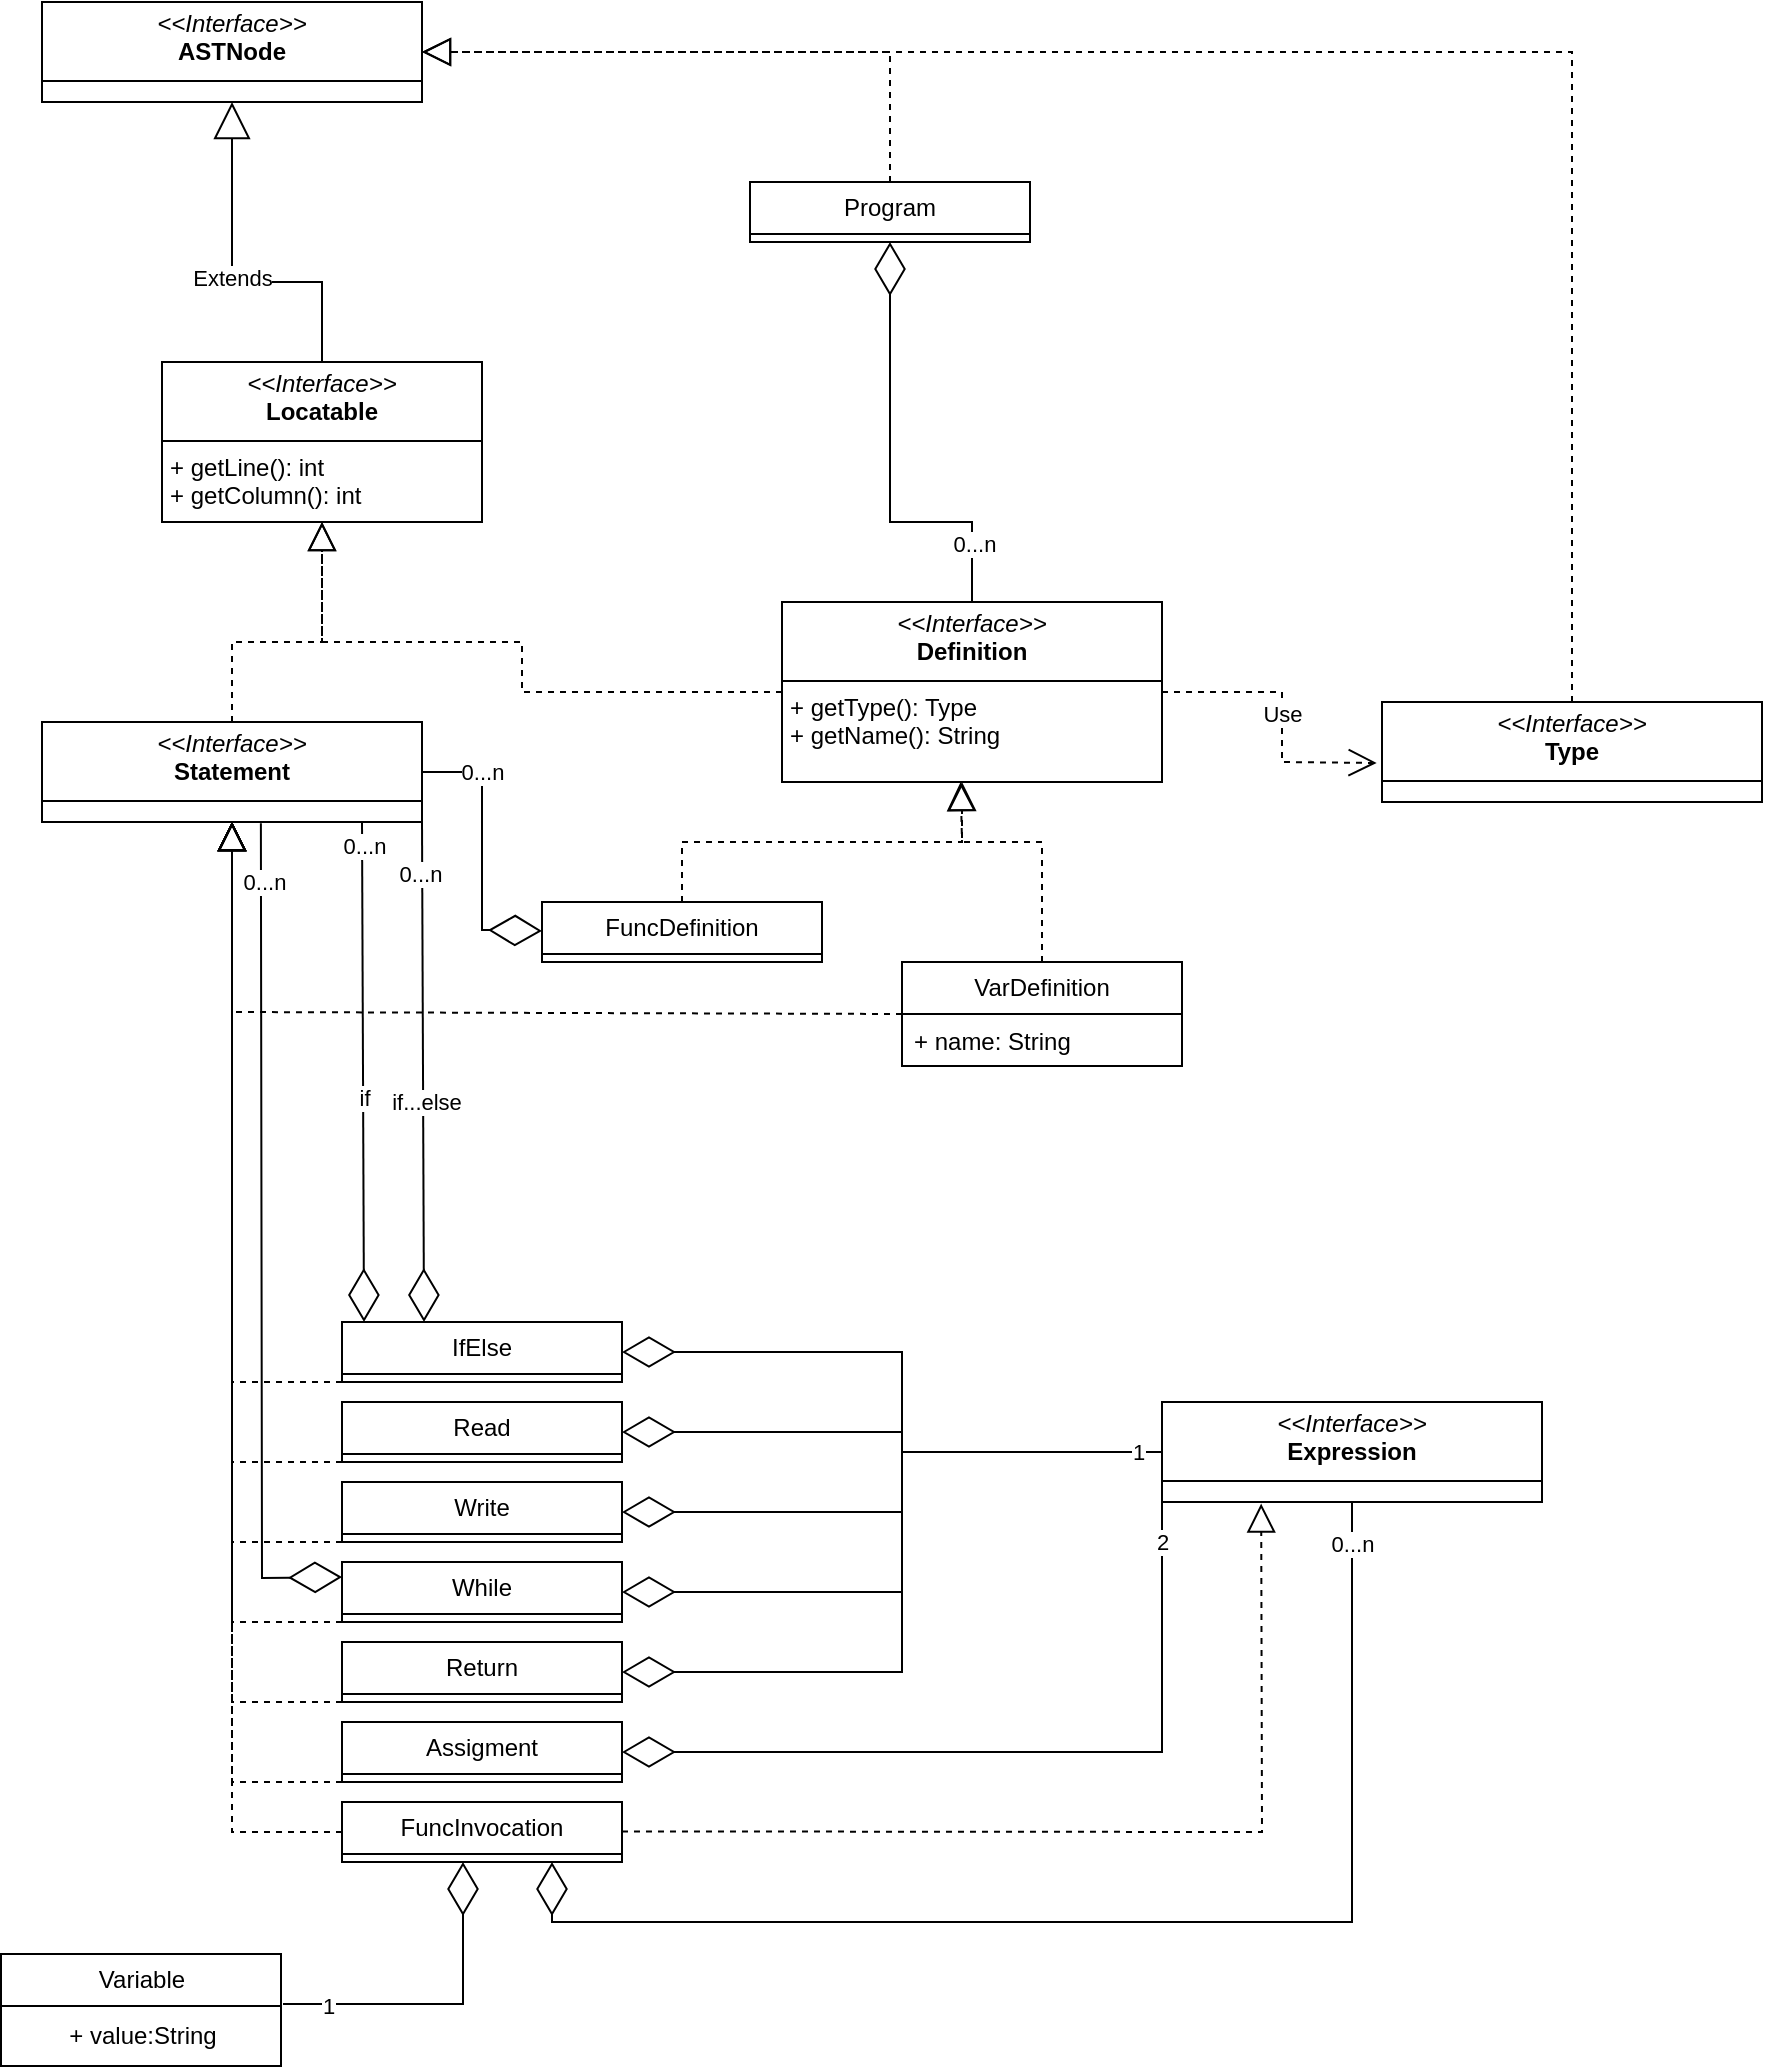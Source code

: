 <mxfile version="26.0.10">
  <diagram id="C5RBs43oDa-KdzZeNtuy" name="Page-1">
    <mxGraphModel dx="1147" dy="624" grid="1" gridSize="10" guides="1" tooltips="1" connect="1" arrows="1" fold="1" page="1" pageScale="1" pageWidth="827" pageHeight="1169" math="0" shadow="0">
      <root>
        <mxCell id="WIyWlLk6GJQsqaUBKTNV-0" />
        <mxCell id="WIyWlLk6GJQsqaUBKTNV-1" parent="WIyWlLk6GJQsqaUBKTNV-0" />
        <mxCell id="CXp8G5FO8gf-xtdIojPj-0" value="&lt;p style=&quot;margin:0px;margin-top:4px;text-align:center;&quot;&gt;&lt;i&gt;&amp;lt;&amp;lt;Interface&amp;gt;&amp;gt;&lt;/i&gt;&lt;br&gt;&lt;b&gt;ASTNode&lt;/b&gt;&lt;/p&gt;&lt;hr size=&quot;1&quot; style=&quot;border-style:solid;&quot;&gt;&lt;p style=&quot;margin:0px;margin-left:4px;&quot;&gt;&lt;br&gt;&lt;/p&gt;" style="verticalAlign=top;align=left;overflow=fill;html=1;whiteSpace=wrap;" parent="WIyWlLk6GJQsqaUBKTNV-1" vertex="1">
          <mxGeometry x="60" y="20" width="190" height="50" as="geometry" />
        </mxCell>
        <mxCell id="CXp8G5FO8gf-xtdIojPj-1" value="&lt;p style=&quot;margin:0px;margin-top:4px;text-align:center;&quot;&gt;&lt;i&gt;&amp;lt;&amp;lt;Interface&amp;gt;&amp;gt;&lt;/i&gt;&lt;br&gt;&lt;b&gt;Locatable&lt;/b&gt;&lt;/p&gt;&lt;hr size=&quot;1&quot; style=&quot;border-style:solid;&quot;&gt;&lt;p style=&quot;margin:0px;margin-left:4px;&quot;&gt;+ getLine(): int&lt;/p&gt;&lt;p style=&quot;margin:0px;margin-left:4px;&quot;&gt;+ getColumn(): int&lt;/p&gt;" style="verticalAlign=top;align=left;overflow=fill;html=1;whiteSpace=wrap;" parent="WIyWlLk6GJQsqaUBKTNV-1" vertex="1">
          <mxGeometry x="120" y="200" width="160" height="80" as="geometry" />
        </mxCell>
        <mxCell id="CXp8G5FO8gf-xtdIojPj-2" value="&lt;p style=&quot;margin:0px;margin-top:4px;text-align:center;&quot;&gt;&lt;i&gt;&amp;lt;&amp;lt;Interface&amp;gt;&amp;gt;&lt;/i&gt;&lt;br&gt;&lt;b&gt;Definition&lt;/b&gt;&lt;/p&gt;&lt;hr size=&quot;1&quot; style=&quot;border-style:solid;&quot;&gt;&lt;p style=&quot;margin:0px;margin-left:4px;&quot;&gt;+ getType(): Type&lt;/p&gt;&lt;p style=&quot;margin:0px;margin-left:4px;&quot;&gt;+ getName(): String&lt;/p&gt;" style="verticalAlign=top;align=left;overflow=fill;html=1;whiteSpace=wrap;" parent="WIyWlLk6GJQsqaUBKTNV-1" vertex="1">
          <mxGeometry x="430" y="320" width="190" height="90" as="geometry" />
        </mxCell>
        <mxCell id="CXp8G5FO8gf-xtdIojPj-3" value="&lt;p style=&quot;margin:0px;margin-top:4px;text-align:center;&quot;&gt;&lt;i&gt;&amp;lt;&amp;lt;Interface&amp;gt;&amp;gt;&lt;/i&gt;&lt;br&gt;&lt;b&gt;Type&lt;/b&gt;&lt;/p&gt;&lt;hr size=&quot;1&quot; style=&quot;border-style:solid;&quot;&gt;&lt;p style=&quot;margin:0px;margin-left:4px;&quot;&gt;&lt;br&gt;&lt;/p&gt;" style="verticalAlign=top;align=left;overflow=fill;html=1;whiteSpace=wrap;" parent="WIyWlLk6GJQsqaUBKTNV-1" vertex="1">
          <mxGeometry x="730" y="370" width="190" height="50" as="geometry" />
        </mxCell>
        <mxCell id="CXp8G5FO8gf-xtdIojPj-4" value="Program" style="swimlane;fontStyle=0;childLayout=stackLayout;horizontal=1;startSize=26;fillColor=none;horizontalStack=0;resizeParent=1;resizeParentMax=0;resizeLast=0;collapsible=1;marginBottom=0;whiteSpace=wrap;html=1;" parent="WIyWlLk6GJQsqaUBKTNV-1" vertex="1">
          <mxGeometry x="414" y="110" width="140" height="30" as="geometry" />
        </mxCell>
        <mxCell id="CXp8G5FO8gf-xtdIojPj-5" value="&lt;p style=&quot;margin:0px;margin-top:4px;text-align:center;&quot;&gt;&lt;i&gt;&amp;lt;&amp;lt;Interface&amp;gt;&amp;gt;&lt;/i&gt;&lt;br&gt;&lt;b&gt;Statement&lt;/b&gt;&lt;/p&gt;&lt;hr size=&quot;1&quot; style=&quot;border-style:solid;&quot;&gt;&lt;p style=&quot;margin:0px;margin-left:4px;&quot;&gt;&lt;br&gt;&lt;/p&gt;" style="verticalAlign=top;align=left;overflow=fill;html=1;whiteSpace=wrap;" parent="WIyWlLk6GJQsqaUBKTNV-1" vertex="1">
          <mxGeometry x="60" y="380" width="190" height="50" as="geometry" />
        </mxCell>
        <mxCell id="CXp8G5FO8gf-xtdIojPj-6" value="" style="endArrow=block;dashed=1;endFill=0;endSize=12;html=1;rounded=0;exitX=0.5;exitY=0;exitDx=0;exitDy=0;entryX=0.5;entryY=1;entryDx=0;entryDy=0;" parent="WIyWlLk6GJQsqaUBKTNV-1" source="CXp8G5FO8gf-xtdIojPj-5" target="CXp8G5FO8gf-xtdIojPj-1" edge="1">
          <mxGeometry width="160" relative="1" as="geometry">
            <mxPoint x="330" y="290" as="sourcePoint" />
            <mxPoint x="200" y="290" as="targetPoint" />
            <Array as="points">
              <mxPoint x="155" y="340" />
              <mxPoint x="200" y="340" />
            </Array>
          </mxGeometry>
        </mxCell>
        <mxCell id="CXp8G5FO8gf-xtdIojPj-7" value="" style="endArrow=block;dashed=1;endFill=0;endSize=12;html=1;rounded=0;exitX=0;exitY=0.5;exitDx=0;exitDy=0;" parent="WIyWlLk6GJQsqaUBKTNV-1" source="CXp8G5FO8gf-xtdIojPj-2" edge="1">
          <mxGeometry width="160" relative="1" as="geometry">
            <mxPoint x="330" y="290" as="sourcePoint" />
            <mxPoint x="200" y="280" as="targetPoint" />
            <Array as="points">
              <mxPoint x="300" y="365" />
              <mxPoint x="300" y="340" />
              <mxPoint x="200" y="340" />
            </Array>
          </mxGeometry>
        </mxCell>
        <mxCell id="CXp8G5FO8gf-xtdIojPj-8" value="Use" style="endArrow=open;endSize=12;dashed=1;html=1;rounded=0;exitX=1;exitY=0.5;exitDx=0;exitDy=0;entryX=-0.014;entryY=0.61;entryDx=0;entryDy=0;entryPerimeter=0;" parent="WIyWlLk6GJQsqaUBKTNV-1" source="CXp8G5FO8gf-xtdIojPj-2" target="CXp8G5FO8gf-xtdIojPj-3" edge="1">
          <mxGeometry width="160" relative="1" as="geometry">
            <mxPoint x="510" y="430" as="sourcePoint" />
            <mxPoint x="730" y="380" as="targetPoint" />
            <Array as="points">
              <mxPoint x="680" y="365" />
              <mxPoint x="680" y="400" />
            </Array>
          </mxGeometry>
        </mxCell>
        <mxCell id="CXp8G5FO8gf-xtdIojPj-9" value="" style="endArrow=diamondThin;endFill=0;endSize=24;html=1;rounded=0;entryX=0.5;entryY=1;entryDx=0;entryDy=0;exitX=0.5;exitY=0;exitDx=0;exitDy=0;" parent="WIyWlLk6GJQsqaUBKTNV-1" source="CXp8G5FO8gf-xtdIojPj-2" target="CXp8G5FO8gf-xtdIojPj-4" edge="1">
          <mxGeometry width="160" relative="1" as="geometry">
            <mxPoint x="330" y="290" as="sourcePoint" />
            <mxPoint x="490" y="290" as="targetPoint" />
            <Array as="points">
              <mxPoint x="525" y="280" />
              <mxPoint x="484" y="280" />
            </Array>
          </mxGeometry>
        </mxCell>
        <mxCell id="CXp8G5FO8gf-xtdIojPj-10" value="0...n" style="edgeLabel;html=1;align=center;verticalAlign=middle;resizable=0;points=[];" parent="CXp8G5FO8gf-xtdIojPj-9" vertex="1" connectable="0">
          <mxGeometry x="-0.734" y="-1" relative="1" as="geometry">
            <mxPoint as="offset" />
          </mxGeometry>
        </mxCell>
        <mxCell id="CXp8G5FO8gf-xtdIojPj-11" value="" style="endArrow=block;dashed=1;endFill=0;endSize=12;html=1;rounded=0;entryX=1;entryY=0.5;entryDx=0;entryDy=0;exitX=0.5;exitY=0;exitDx=0;exitDy=0;" parent="WIyWlLk6GJQsqaUBKTNV-1" source="CXp8G5FO8gf-xtdIojPj-4" target="CXp8G5FO8gf-xtdIojPj-0" edge="1">
          <mxGeometry width="160" relative="1" as="geometry">
            <mxPoint x="330" y="290" as="sourcePoint" />
            <mxPoint x="490" y="290" as="targetPoint" />
            <Array as="points">
              <mxPoint x="484" y="45" />
            </Array>
          </mxGeometry>
        </mxCell>
        <mxCell id="CXp8G5FO8gf-xtdIojPj-12" value="" style="endArrow=block;dashed=1;endFill=0;endSize=12;html=1;rounded=0;exitX=0.5;exitY=0;exitDx=0;exitDy=0;" parent="WIyWlLk6GJQsqaUBKTNV-1" source="CXp8G5FO8gf-xtdIojPj-3" target="CXp8G5FO8gf-xtdIojPj-0" edge="1">
          <mxGeometry width="160" relative="1" as="geometry">
            <mxPoint x="494" y="120" as="sourcePoint" />
            <mxPoint x="310" y="10" as="targetPoint" />
            <Array as="points">
              <mxPoint x="825" y="45" />
            </Array>
          </mxGeometry>
        </mxCell>
        <mxCell id="CXp8G5FO8gf-xtdIojPj-13" value="FuncDefinition" style="swimlane;fontStyle=0;childLayout=stackLayout;horizontal=1;startSize=26;fillColor=none;horizontalStack=0;resizeParent=1;resizeParentMax=0;resizeLast=0;collapsible=1;marginBottom=0;whiteSpace=wrap;html=1;" parent="WIyWlLk6GJQsqaUBKTNV-1" vertex="1">
          <mxGeometry x="310" y="470" width="140" height="30" as="geometry" />
        </mxCell>
        <mxCell id="CXp8G5FO8gf-xtdIojPj-14" value="VarDefinition" style="swimlane;fontStyle=0;childLayout=stackLayout;horizontal=1;startSize=26;fillColor=none;horizontalStack=0;resizeParent=1;resizeParentMax=0;resizeLast=0;collapsible=1;marginBottom=0;whiteSpace=wrap;html=1;" parent="WIyWlLk6GJQsqaUBKTNV-1" vertex="1">
          <mxGeometry x="490" y="500" width="140" height="52" as="geometry" />
        </mxCell>
        <mxCell id="Sv4E_dSJLxDFvrBXRxeP-27" value="&lt;span style=&quot;text-align: center; text-wrap: nowrap;&quot;&gt;+ name: String&lt;/span&gt;" style="text;strokeColor=none;fillColor=none;align=left;verticalAlign=top;spacingLeft=4;spacingRight=4;overflow=hidden;rotatable=0;points=[[0,0.5],[1,0.5]];portConstraint=eastwest;whiteSpace=wrap;html=1;" vertex="1" parent="CXp8G5FO8gf-xtdIojPj-14">
          <mxGeometry y="26" width="140" height="26" as="geometry" />
        </mxCell>
        <mxCell id="CXp8G5FO8gf-xtdIojPj-15" value="" style="endArrow=block;dashed=1;endFill=0;endSize=12;html=1;rounded=0;exitX=0.5;exitY=0;exitDx=0;exitDy=0;entryX=0.47;entryY=1;entryDx=0;entryDy=0;entryPerimeter=0;" parent="WIyWlLk6GJQsqaUBKTNV-1" source="CXp8G5FO8gf-xtdIojPj-13" target="CXp8G5FO8gf-xtdIojPj-2" edge="1">
          <mxGeometry width="160" relative="1" as="geometry">
            <mxPoint x="330" y="290" as="sourcePoint" />
            <mxPoint x="490" y="290" as="targetPoint" />
            <Array as="points">
              <mxPoint x="380" y="440" />
              <mxPoint x="520" y="440" />
            </Array>
          </mxGeometry>
        </mxCell>
        <mxCell id="CXp8G5FO8gf-xtdIojPj-16" value="" style="endArrow=block;dashed=1;endFill=0;endSize=12;html=1;rounded=0;exitX=0.5;exitY=0;exitDx=0;exitDy=0;" parent="WIyWlLk6GJQsqaUBKTNV-1" source="CXp8G5FO8gf-xtdIojPj-14" edge="1">
          <mxGeometry width="160" relative="1" as="geometry">
            <mxPoint x="330" y="290" as="sourcePoint" />
            <mxPoint x="520" y="410" as="targetPoint" />
            <Array as="points">
              <mxPoint x="560" y="440" />
              <mxPoint x="520" y="440" />
            </Array>
          </mxGeometry>
        </mxCell>
        <mxCell id="CXp8G5FO8gf-xtdIojPj-17" value="" style="endArrow=block;dashed=1;endFill=0;endSize=12;html=1;rounded=0;exitX=0;exitY=0.5;exitDx=0;exitDy=0;entryX=0.5;entryY=1;entryDx=0;entryDy=0;" parent="WIyWlLk6GJQsqaUBKTNV-1" source="CXp8G5FO8gf-xtdIojPj-14" target="CXp8G5FO8gf-xtdIojPj-5" edge="1">
          <mxGeometry width="160" relative="1" as="geometry">
            <mxPoint x="170" y="484.6" as="sourcePoint" />
            <mxPoint x="110" y="525" as="targetPoint" />
            <Array as="points">
              <mxPoint x="155" y="525" />
            </Array>
          </mxGeometry>
        </mxCell>
        <mxCell id="CXp8G5FO8gf-xtdIojPj-18" value="" style="endArrow=diamondThin;endFill=0;endSize=24;html=1;rounded=0;exitX=1;exitY=0.5;exitDx=0;exitDy=0;" parent="WIyWlLk6GJQsqaUBKTNV-1" source="CXp8G5FO8gf-xtdIojPj-5" edge="1">
          <mxGeometry width="160" relative="1" as="geometry">
            <mxPoint x="150" y="484.44" as="sourcePoint" />
            <mxPoint x="310" y="484.44" as="targetPoint" />
            <Array as="points">
              <mxPoint x="280" y="405" />
              <mxPoint x="280" y="484" />
            </Array>
          </mxGeometry>
        </mxCell>
        <mxCell id="vYRAZgHzzo28ocDOjH3z-48" value="0...n" style="edgeLabel;html=1;align=center;verticalAlign=middle;resizable=0;points=[];" parent="CXp8G5FO8gf-xtdIojPj-18" vertex="1" connectable="0">
          <mxGeometry x="-0.801" relative="1" as="geometry">
            <mxPoint x="16" as="offset" />
          </mxGeometry>
        </mxCell>
        <mxCell id="CXp8G5FO8gf-xtdIojPj-29" value="Extends" style="endArrow=block;endSize=16;endFill=0;html=1;rounded=0;entryX=0.5;entryY=1;entryDx=0;entryDy=0;exitX=0.5;exitY=0;exitDx=0;exitDy=0;" parent="WIyWlLk6GJQsqaUBKTNV-1" source="CXp8G5FO8gf-xtdIojPj-1" target="CXp8G5FO8gf-xtdIojPj-0" edge="1">
          <mxGeometry width="160" relative="1" as="geometry">
            <mxPoint x="140" y="150" as="sourcePoint" />
            <mxPoint x="300" y="150" as="targetPoint" />
            <Array as="points">
              <mxPoint x="200" y="160" />
              <mxPoint x="155" y="160" />
            </Array>
          </mxGeometry>
        </mxCell>
        <mxCell id="vYRAZgHzzo28ocDOjH3z-0" value="Read" style="swimlane;fontStyle=0;childLayout=stackLayout;horizontal=1;startSize=26;fillColor=none;horizontalStack=0;resizeParent=1;resizeParentMax=0;resizeLast=0;collapsible=1;marginBottom=0;whiteSpace=wrap;html=1;" parent="WIyWlLk6GJQsqaUBKTNV-1" vertex="1">
          <mxGeometry x="210" y="720" width="140" height="30" as="geometry" />
        </mxCell>
        <mxCell id="vYRAZgHzzo28ocDOjH3z-1" value="Write" style="swimlane;fontStyle=0;childLayout=stackLayout;horizontal=1;startSize=26;fillColor=none;horizontalStack=0;resizeParent=1;resizeParentMax=0;resizeLast=0;collapsible=1;marginBottom=0;whiteSpace=wrap;html=1;" parent="WIyWlLk6GJQsqaUBKTNV-1" vertex="1">
          <mxGeometry x="210" y="760" width="140" height="30" as="geometry" />
        </mxCell>
        <mxCell id="vYRAZgHzzo28ocDOjH3z-4" value="IfElse" style="swimlane;fontStyle=0;childLayout=stackLayout;horizontal=1;startSize=26;fillColor=none;horizontalStack=0;resizeParent=1;resizeParentMax=0;resizeLast=0;collapsible=1;marginBottom=0;whiteSpace=wrap;html=1;" parent="WIyWlLk6GJQsqaUBKTNV-1" vertex="1">
          <mxGeometry x="210" y="680" width="140" height="30" as="geometry" />
        </mxCell>
        <mxCell id="vYRAZgHzzo28ocDOjH3z-5" value="While" style="swimlane;fontStyle=0;childLayout=stackLayout;horizontal=1;startSize=26;fillColor=none;horizontalStack=0;resizeParent=1;resizeParentMax=0;resizeLast=0;collapsible=1;marginBottom=0;whiteSpace=wrap;html=1;" parent="WIyWlLk6GJQsqaUBKTNV-1" vertex="1">
          <mxGeometry x="210" y="800" width="140" height="30" as="geometry" />
        </mxCell>
        <mxCell id="vYRAZgHzzo28ocDOjH3z-14" value="Return" style="swimlane;fontStyle=0;childLayout=stackLayout;horizontal=1;startSize=26;fillColor=none;horizontalStack=0;resizeParent=1;resizeParentMax=0;resizeLast=0;collapsible=1;marginBottom=0;whiteSpace=wrap;html=1;" parent="WIyWlLk6GJQsqaUBKTNV-1" vertex="1">
          <mxGeometry x="210" y="840" width="140" height="30" as="geometry" />
        </mxCell>
        <mxCell id="Sv4E_dSJLxDFvrBXRxeP-11" style="edgeStyle=orthogonalEdgeStyle;rounded=0;orthogonalLoop=1;jettySize=auto;html=1;exitX=0.25;exitY=1;exitDx=0;exitDy=0;" edge="1" parent="WIyWlLk6GJQsqaUBKTNV-1" source="vYRAZgHzzo28ocDOjH3z-19">
          <mxGeometry relative="1" as="geometry">
            <mxPoint x="667.556" y="770" as="targetPoint" />
          </mxGeometry>
        </mxCell>
        <mxCell id="vYRAZgHzzo28ocDOjH3z-19" value="&lt;p style=&quot;margin:0px;margin-top:4px;text-align:center;&quot;&gt;&lt;i&gt;&amp;lt;&amp;lt;Interface&amp;gt;&amp;gt;&lt;/i&gt;&lt;br&gt;&lt;b&gt;Expression&lt;/b&gt;&lt;/p&gt;&lt;hr size=&quot;1&quot; style=&quot;border-style:solid;&quot;&gt;&lt;p style=&quot;margin:0px;margin-left:4px;&quot;&gt;&lt;br&gt;&lt;/p&gt;" style="verticalAlign=top;align=left;overflow=fill;html=1;whiteSpace=wrap;" parent="WIyWlLk6GJQsqaUBKTNV-1" vertex="1">
          <mxGeometry x="620" y="720" width="190" height="50" as="geometry" />
        </mxCell>
        <mxCell id="vYRAZgHzzo28ocDOjH3z-20" value="" style="endArrow=diamondThin;endFill=0;endSize=24;html=1;rounded=0;entryX=1;entryY=0.5;entryDx=0;entryDy=0;exitX=0;exitY=0.5;exitDx=0;exitDy=0;" parent="WIyWlLk6GJQsqaUBKTNV-1" source="vYRAZgHzzo28ocDOjH3z-19" target="vYRAZgHzzo28ocDOjH3z-0" edge="1">
          <mxGeometry width="160" relative="1" as="geometry">
            <mxPoint x="320" y="760" as="sourcePoint" />
            <mxPoint x="480" y="760" as="targetPoint" />
            <Array as="points">
              <mxPoint x="490" y="745" />
              <mxPoint x="490" y="735" />
            </Array>
          </mxGeometry>
        </mxCell>
        <mxCell id="vYRAZgHzzo28ocDOjH3z-21" value="" style="endArrow=diamondThin;endFill=0;endSize=24;html=1;rounded=0;entryX=1;entryY=0.5;entryDx=0;entryDy=0;exitX=0;exitY=0.5;exitDx=0;exitDy=0;" parent="WIyWlLk6GJQsqaUBKTNV-1" source="vYRAZgHzzo28ocDOjH3z-19" target="vYRAZgHzzo28ocDOjH3z-1" edge="1">
          <mxGeometry width="160" relative="1" as="geometry">
            <mxPoint x="630" y="755" as="sourcePoint" />
            <mxPoint x="360" y="705" as="targetPoint" />
            <Array as="points">
              <mxPoint x="490" y="745" />
              <mxPoint x="490" y="775" />
            </Array>
          </mxGeometry>
        </mxCell>
        <mxCell id="vYRAZgHzzo28ocDOjH3z-23" value="" style="endArrow=diamondThin;endFill=0;endSize=24;html=1;rounded=0;entryX=1;entryY=0.5;entryDx=0;entryDy=0;exitX=0;exitY=0.5;exitDx=0;exitDy=0;" parent="WIyWlLk6GJQsqaUBKTNV-1" source="vYRAZgHzzo28ocDOjH3z-19" target="vYRAZgHzzo28ocDOjH3z-4" edge="1">
          <mxGeometry width="160" relative="1" as="geometry">
            <mxPoint x="630" y="755" as="sourcePoint" />
            <mxPoint x="360" y="745" as="targetPoint" />
            <Array as="points">
              <mxPoint x="490" y="745" />
              <mxPoint x="490" y="695" />
            </Array>
          </mxGeometry>
        </mxCell>
        <mxCell id="vYRAZgHzzo28ocDOjH3z-25" value="" style="endArrow=diamondThin;endFill=0;endSize=24;html=1;rounded=0;entryX=1;entryY=0.5;entryDx=0;entryDy=0;exitX=0;exitY=0.5;exitDx=0;exitDy=0;" parent="WIyWlLk6GJQsqaUBKTNV-1" source="vYRAZgHzzo28ocDOjH3z-19" target="vYRAZgHzzo28ocDOjH3z-5" edge="1">
          <mxGeometry width="160" relative="1" as="geometry">
            <mxPoint x="630" y="755" as="sourcePoint" />
            <mxPoint x="360" y="745" as="targetPoint" />
            <Array as="points">
              <mxPoint x="490" y="745" />
              <mxPoint x="490" y="815" />
            </Array>
          </mxGeometry>
        </mxCell>
        <mxCell id="vYRAZgHzzo28ocDOjH3z-27" value="" style="endArrow=diamondThin;endFill=0;endSize=24;html=1;rounded=0;entryX=1;entryY=0.5;entryDx=0;entryDy=0;exitX=0;exitY=0.5;exitDx=0;exitDy=0;" parent="WIyWlLk6GJQsqaUBKTNV-1" source="vYRAZgHzzo28ocDOjH3z-19" target="vYRAZgHzzo28ocDOjH3z-14" edge="1">
          <mxGeometry width="160" relative="1" as="geometry">
            <mxPoint x="630" y="755" as="sourcePoint" />
            <mxPoint x="360" y="825" as="targetPoint" />
            <Array as="points">
              <mxPoint x="490" y="745" />
              <mxPoint x="490" y="855" />
            </Array>
          </mxGeometry>
        </mxCell>
        <mxCell id="vYRAZgHzzo28ocDOjH3z-29" value="1" style="edgeLabel;html=1;align=center;verticalAlign=middle;resizable=0;points=[];" parent="vYRAZgHzzo28ocDOjH3z-27" vertex="1" connectable="0">
          <mxGeometry x="-0.937" relative="1" as="geometry">
            <mxPoint as="offset" />
          </mxGeometry>
        </mxCell>
        <mxCell id="vYRAZgHzzo28ocDOjH3z-30" value="Assigment" style="swimlane;fontStyle=0;childLayout=stackLayout;horizontal=1;startSize=26;fillColor=none;horizontalStack=0;resizeParent=1;resizeParentMax=0;resizeLast=0;collapsible=1;marginBottom=0;whiteSpace=wrap;html=1;" parent="WIyWlLk6GJQsqaUBKTNV-1" vertex="1">
          <mxGeometry x="210" y="880" width="140" height="30" as="geometry" />
        </mxCell>
        <mxCell id="vYRAZgHzzo28ocDOjH3z-31" value="" style="endArrow=diamondThin;endFill=0;endSize=24;html=1;rounded=0;entryX=1;entryY=0.5;entryDx=0;entryDy=0;exitX=0;exitY=1;exitDx=0;exitDy=0;" parent="WIyWlLk6GJQsqaUBKTNV-1" source="vYRAZgHzzo28ocDOjH3z-19" target="vYRAZgHzzo28ocDOjH3z-30" edge="1">
          <mxGeometry width="160" relative="1" as="geometry">
            <mxPoint x="380" y="740" as="sourcePoint" />
            <mxPoint x="540" y="740" as="targetPoint" />
            <Array as="points">
              <mxPoint x="620" y="895" />
            </Array>
          </mxGeometry>
        </mxCell>
        <mxCell id="vYRAZgHzzo28ocDOjH3z-32" value="2" style="edgeLabel;html=1;align=center;verticalAlign=middle;resizable=0;points=[];" parent="vYRAZgHzzo28ocDOjH3z-31" vertex="1" connectable="0">
          <mxGeometry x="-0.95" y="1" relative="1" as="geometry">
            <mxPoint x="-1" y="10" as="offset" />
          </mxGeometry>
        </mxCell>
        <mxCell id="vYRAZgHzzo28ocDOjH3z-33" value="" style="endArrow=block;dashed=1;endFill=0;endSize=12;html=1;rounded=0;entryX=0.5;entryY=1;entryDx=0;entryDy=0;exitX=0;exitY=1;exitDx=0;exitDy=0;" parent="WIyWlLk6GJQsqaUBKTNV-1" source="vYRAZgHzzo28ocDOjH3z-0" target="CXp8G5FO8gf-xtdIojPj-5" edge="1">
          <mxGeometry width="160" relative="1" as="geometry">
            <mxPoint x="380" y="670" as="sourcePoint" />
            <mxPoint x="540" y="670" as="targetPoint" />
            <Array as="points">
              <mxPoint x="155" y="750" />
              <mxPoint x="155" y="710" />
              <mxPoint x="155" y="695" />
            </Array>
          </mxGeometry>
        </mxCell>
        <mxCell id="vYRAZgHzzo28ocDOjH3z-34" value="" style="endArrow=block;dashed=1;endFill=0;endSize=12;html=1;rounded=0;exitX=0;exitY=1;exitDx=0;exitDy=0;" parent="WIyWlLk6GJQsqaUBKTNV-1" source="vYRAZgHzzo28ocDOjH3z-1" edge="1">
          <mxGeometry width="160" relative="1" as="geometry">
            <mxPoint x="210" y="735" as="sourcePoint" />
            <mxPoint x="155" y="430" as="targetPoint" />
            <Array as="points">
              <mxPoint x="155" y="790" />
              <mxPoint x="155" y="750" />
              <mxPoint x="155" y="735" />
            </Array>
          </mxGeometry>
        </mxCell>
        <mxCell id="vYRAZgHzzo28ocDOjH3z-35" value="" style="endArrow=block;dashed=1;endFill=0;endSize=12;html=1;rounded=0;exitX=0;exitY=1;exitDx=0;exitDy=0;" parent="WIyWlLk6GJQsqaUBKTNV-1" source="vYRAZgHzzo28ocDOjH3z-4" edge="1">
          <mxGeometry width="160" relative="1" as="geometry">
            <mxPoint x="210" y="775" as="sourcePoint" />
            <mxPoint x="155" y="430" as="targetPoint" />
            <Array as="points">
              <mxPoint x="155" y="710" />
              <mxPoint x="155" y="775" />
            </Array>
          </mxGeometry>
        </mxCell>
        <mxCell id="vYRAZgHzzo28ocDOjH3z-36" value="" style="endArrow=block;dashed=1;endFill=0;endSize=12;html=1;rounded=0;exitX=0;exitY=1;exitDx=0;exitDy=0;" parent="WIyWlLk6GJQsqaUBKTNV-1" source="vYRAZgHzzo28ocDOjH3z-5" edge="1">
          <mxGeometry width="160" relative="1" as="geometry">
            <mxPoint x="210" y="815" as="sourcePoint" />
            <mxPoint x="155" y="430" as="targetPoint" />
            <Array as="points">
              <mxPoint x="155" y="830" />
              <mxPoint x="155" y="815" />
            </Array>
          </mxGeometry>
        </mxCell>
        <mxCell id="vYRAZgHzzo28ocDOjH3z-37" value="" style="endArrow=block;dashed=1;endFill=0;endSize=12;html=1;rounded=0;exitX=0;exitY=1;exitDx=0;exitDy=0;" parent="WIyWlLk6GJQsqaUBKTNV-1" source="vYRAZgHzzo28ocDOjH3z-14" edge="1">
          <mxGeometry width="160" relative="1" as="geometry">
            <mxPoint x="210" y="855" as="sourcePoint" />
            <mxPoint x="155" y="430" as="targetPoint" />
            <Array as="points">
              <mxPoint x="155" y="870" />
              <mxPoint x="155" y="855" />
            </Array>
          </mxGeometry>
        </mxCell>
        <mxCell id="vYRAZgHzzo28ocDOjH3z-38" value="" style="endArrow=block;dashed=1;endFill=0;endSize=12;html=1;rounded=0;exitX=0;exitY=1;exitDx=0;exitDy=0;" parent="WIyWlLk6GJQsqaUBKTNV-1" source="vYRAZgHzzo28ocDOjH3z-30" edge="1">
          <mxGeometry width="160" relative="1" as="geometry">
            <mxPoint x="210" y="895" as="sourcePoint" />
            <mxPoint x="155" y="430" as="targetPoint" />
            <Array as="points">
              <mxPoint x="155" y="910" />
              <mxPoint x="155" y="895" />
            </Array>
          </mxGeometry>
        </mxCell>
        <mxCell id="vYRAZgHzzo28ocDOjH3z-45" value="" style="endArrow=diamondThin;endFill=0;endSize=24;html=1;rounded=0;entryX=0;entryY=0.25;entryDx=0;entryDy=0;exitX=0.576;exitY=1.012;exitDx=0;exitDy=0;exitPerimeter=0;" parent="WIyWlLk6GJQsqaUBKTNV-1" source="CXp8G5FO8gf-xtdIojPj-5" target="vYRAZgHzzo28ocDOjH3z-5" edge="1">
          <mxGeometry width="160" relative="1" as="geometry">
            <mxPoint x="180" y="441" as="sourcePoint" />
            <mxPoint x="220" y="778" as="targetPoint" />
            <Array as="points">
              <mxPoint x="170" y="808" />
            </Array>
          </mxGeometry>
        </mxCell>
        <mxCell id="vYRAZgHzzo28ocDOjH3z-47" value="&amp;nbsp;0...n&amp;nbsp;" style="edgeLabel;html=1;align=center;verticalAlign=middle;resizable=0;points=[];" parent="vYRAZgHzzo28ocDOjH3z-45" vertex="1" connectable="0">
          <mxGeometry x="-0.958" y="1" relative="1" as="geometry">
            <mxPoint y="20" as="offset" />
          </mxGeometry>
        </mxCell>
        <mxCell id="Sv4E_dSJLxDFvrBXRxeP-0" value="" style="endArrow=diamondThin;endFill=0;endSize=24;html=1;rounded=0;exitX=1;exitY=1;exitDx=0;exitDy=0;" edge="1" parent="WIyWlLk6GJQsqaUBKTNV-1" source="CXp8G5FO8gf-xtdIojPj-5">
          <mxGeometry width="160" relative="1" as="geometry">
            <mxPoint x="210" y="590" as="sourcePoint" />
            <mxPoint x="251" y="680" as="targetPoint" />
          </mxGeometry>
        </mxCell>
        <mxCell id="Sv4E_dSJLxDFvrBXRxeP-3" value="if...else" style="edgeLabel;html=1;align=center;verticalAlign=middle;resizable=0;points=[];" vertex="1" connectable="0" parent="Sv4E_dSJLxDFvrBXRxeP-0">
          <mxGeometry x="0.117" y="1" relative="1" as="geometry">
            <mxPoint as="offset" />
          </mxGeometry>
        </mxCell>
        <mxCell id="Sv4E_dSJLxDFvrBXRxeP-5" value="0...n" style="edgeLabel;html=1;align=center;verticalAlign=middle;resizable=0;points=[];" vertex="1" connectable="0" parent="Sv4E_dSJLxDFvrBXRxeP-0">
          <mxGeometry x="-0.792" y="-1" relative="1" as="geometry">
            <mxPoint as="offset" />
          </mxGeometry>
        </mxCell>
        <mxCell id="Sv4E_dSJLxDFvrBXRxeP-1" value="" style="endArrow=diamondThin;endFill=0;endSize=24;html=1;rounded=0;exitX=1;exitY=1;exitDx=0;exitDy=0;" edge="1" parent="WIyWlLk6GJQsqaUBKTNV-1">
          <mxGeometry width="160" relative="1" as="geometry">
            <mxPoint x="220" y="430" as="sourcePoint" />
            <mxPoint x="221" y="680" as="targetPoint" />
          </mxGeometry>
        </mxCell>
        <mxCell id="Sv4E_dSJLxDFvrBXRxeP-2" value="if" style="edgeLabel;html=1;align=center;verticalAlign=middle;resizable=0;points=[];" vertex="1" connectable="0" parent="Sv4E_dSJLxDFvrBXRxeP-1">
          <mxGeometry x="0.098" relative="1" as="geometry">
            <mxPoint as="offset" />
          </mxGeometry>
        </mxCell>
        <mxCell id="Sv4E_dSJLxDFvrBXRxeP-4" value="0...n" style="edgeLabel;html=1;align=center;verticalAlign=middle;resizable=0;points=[];" vertex="1" connectable="0" parent="Sv4E_dSJLxDFvrBXRxeP-1">
          <mxGeometry x="-0.91" y="1" relative="1" as="geometry">
            <mxPoint as="offset" />
          </mxGeometry>
        </mxCell>
        <mxCell id="Sv4E_dSJLxDFvrBXRxeP-6" value="FuncInvocation" style="swimlane;fontStyle=0;childLayout=stackLayout;horizontal=1;startSize=26;fillColor=none;horizontalStack=0;resizeParent=1;resizeParentMax=0;resizeLast=0;collapsible=1;marginBottom=0;whiteSpace=wrap;html=1;" vertex="1" parent="WIyWlLk6GJQsqaUBKTNV-1">
          <mxGeometry x="210" y="920" width="140" height="30" as="geometry" />
        </mxCell>
        <mxCell id="Sv4E_dSJLxDFvrBXRxeP-7" value="" style="endArrow=block;dashed=1;endFill=0;endSize=12;html=1;rounded=0;exitX=0;exitY=1;exitDx=0;exitDy=0;" edge="1" parent="WIyWlLk6GJQsqaUBKTNV-1">
          <mxGeometry width="160" relative="1" as="geometry">
            <mxPoint x="210" y="935" as="sourcePoint" />
            <mxPoint x="155" y="430" as="targetPoint" />
            <Array as="points">
              <mxPoint x="155" y="935" />
              <mxPoint x="155" y="920" />
            </Array>
          </mxGeometry>
        </mxCell>
        <mxCell id="Sv4E_dSJLxDFvrBXRxeP-10" value="" style="endArrow=block;dashed=1;endFill=0;endSize=12;html=1;rounded=0;entryX=0.261;entryY=1.016;entryDx=0;entryDy=0;entryPerimeter=0;" edge="1" parent="WIyWlLk6GJQsqaUBKTNV-1" target="vYRAZgHzzo28ocDOjH3z-19">
          <mxGeometry width="160" relative="1" as="geometry">
            <mxPoint x="350" y="934.71" as="sourcePoint" />
            <mxPoint x="510" y="934.71" as="targetPoint" />
            <Array as="points">
              <mxPoint x="670" y="935" />
            </Array>
          </mxGeometry>
        </mxCell>
        <mxCell id="Sv4E_dSJLxDFvrBXRxeP-12" value="" style="endArrow=diamondThin;endFill=0;endSize=24;html=1;rounded=0;entryX=0.75;entryY=1;entryDx=0;entryDy=0;exitX=0.5;exitY=1;exitDx=0;exitDy=0;" edge="1" parent="WIyWlLk6GJQsqaUBKTNV-1" source="vYRAZgHzzo28ocDOjH3z-19" target="Sv4E_dSJLxDFvrBXRxeP-6">
          <mxGeometry width="160" relative="1" as="geometry">
            <mxPoint x="430" y="970" as="sourcePoint" />
            <mxPoint x="590" y="970" as="targetPoint" />
            <Array as="points">
              <mxPoint x="715" y="960" />
              <mxPoint x="715" y="980" />
              <mxPoint x="315" y="980" />
            </Array>
          </mxGeometry>
        </mxCell>
        <mxCell id="Sv4E_dSJLxDFvrBXRxeP-13" value="0...n" style="edgeLabel;html=1;align=center;verticalAlign=middle;resizable=0;points=[];" vertex="1" connectable="0" parent="Sv4E_dSJLxDFvrBXRxeP-12">
          <mxGeometry x="-0.935" relative="1" as="geometry">
            <mxPoint as="offset" />
          </mxGeometry>
        </mxCell>
        <mxCell id="Sv4E_dSJLxDFvrBXRxeP-20" value="Variable" style="swimlane;fontStyle=0;childLayout=stackLayout;horizontal=1;startSize=26;fillColor=none;horizontalStack=0;resizeParent=1;resizeParentMax=0;resizeLast=0;collapsible=1;marginBottom=0;whiteSpace=wrap;html=1;" vertex="1" parent="WIyWlLk6GJQsqaUBKTNV-1">
          <mxGeometry x="39.5" y="996" width="140" height="56" as="geometry" />
        </mxCell>
        <mxCell id="Sv4E_dSJLxDFvrBXRxeP-21" value="+ value:String" style="text;html=1;align=center;verticalAlign=middle;resizable=0;points=[];autosize=1;strokeColor=none;fillColor=none;" vertex="1" parent="Sv4E_dSJLxDFvrBXRxeP-20">
          <mxGeometry y="26" width="140" height="30" as="geometry" />
        </mxCell>
        <mxCell id="Sv4E_dSJLxDFvrBXRxeP-22" value="" style="endArrow=diamondThin;endFill=0;endSize=24;html=1;rounded=0;entryX=0.5;entryY=1;entryDx=0;entryDy=0;" edge="1" parent="WIyWlLk6GJQsqaUBKTNV-1">
          <mxGeometry width="160" relative="1" as="geometry">
            <mxPoint x="180.5" y="1021" as="sourcePoint" />
            <mxPoint x="270.5" y="950" as="targetPoint" />
            <Array as="points">
              <mxPoint x="270.5" y="1021" />
            </Array>
          </mxGeometry>
        </mxCell>
        <mxCell id="Sv4E_dSJLxDFvrBXRxeP-23" value="1" style="edgeLabel;html=1;align=center;verticalAlign=middle;resizable=0;points=[];" vertex="1" connectable="0" parent="Sv4E_dSJLxDFvrBXRxeP-22">
          <mxGeometry x="-0.875" y="-1" relative="1" as="geometry">
            <mxPoint x="12" as="offset" />
          </mxGeometry>
        </mxCell>
      </root>
    </mxGraphModel>
  </diagram>
</mxfile>
